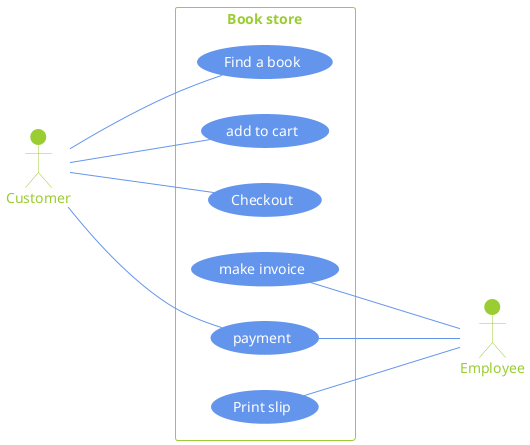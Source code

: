 @startuml Book
left to right direction
actor Customer
actor Employee
skinparam Shadowing false
skinparam usecase{
    FontColor white
    BackgroundColor #cornflowerBlue
    BorderColor #cornflowerBlue
    ArrowColor #cornflowerBlue
}
skinparam actor{
    FontColor YellowGreen
    BackgroundColor YellowGreen
    BorderColor YellowGreen

}
skinparam rectangle{
    FontColor YellowGreen
    BorderColor YellowGreen
}

rectangle "Book store"{
    Customer --- (Find a book)
    Customer --- (add to cart)
    Customer --- (Checkout)
    (make invoice) --- Employee
    Customer --- (payment)
    (payment) --- Employee
    (Print slip) --- Employee
}
@enduml